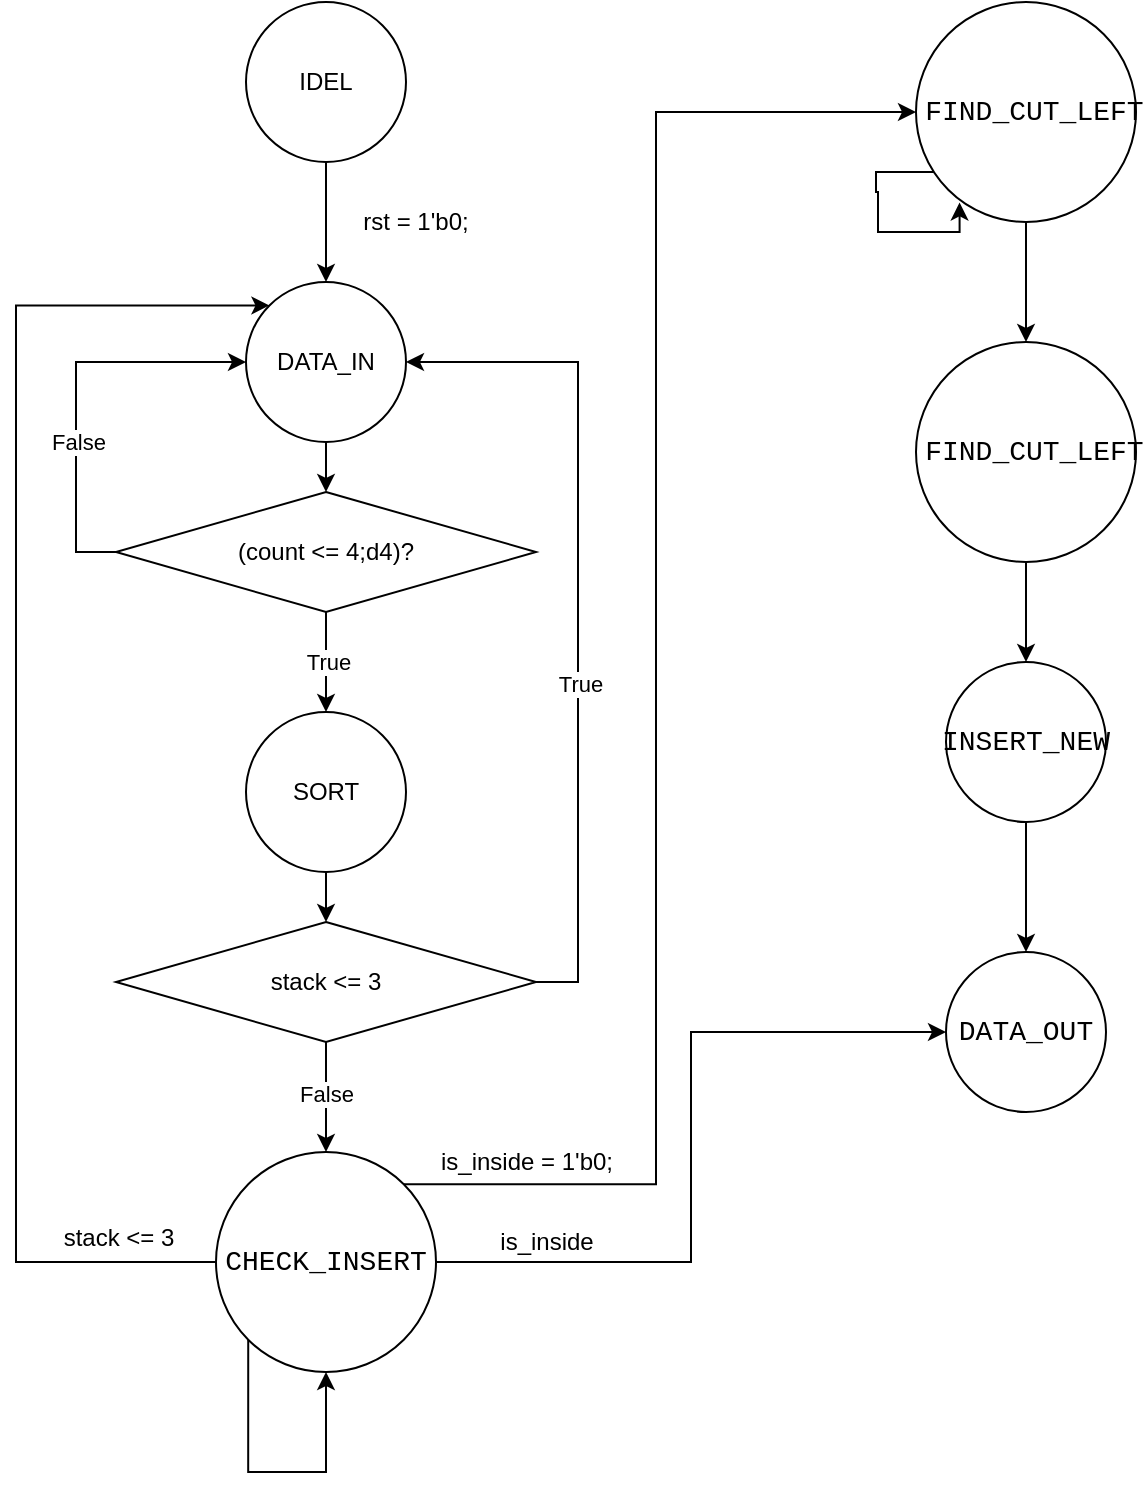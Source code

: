 <mxfile version="26.2.13">
  <diagram name="第 1 页" id="Wf5bCm0vmmasbA9ZrJEz">
    <mxGraphModel dx="1189" dy="594" grid="1" gridSize="10" guides="1" tooltips="1" connect="1" arrows="1" fold="1" page="1" pageScale="1" pageWidth="827" pageHeight="1169" math="0" shadow="0">
      <root>
        <mxCell id="0" />
        <mxCell id="1" parent="0" />
        <mxCell id="UGEjBkd4AifreBT5Tn5z-3" style="edgeStyle=orthogonalEdgeStyle;rounded=0;orthogonalLoop=1;jettySize=auto;html=1;entryX=0.5;entryY=0;entryDx=0;entryDy=0;" edge="1" parent="1" source="UGEjBkd4AifreBT5Tn5z-1" target="UGEjBkd4AifreBT5Tn5z-2">
          <mxGeometry relative="1" as="geometry" />
        </mxCell>
        <mxCell id="UGEjBkd4AifreBT5Tn5z-1" value="IDEL" style="ellipse;whiteSpace=wrap;html=1;aspect=fixed;" vertex="1" parent="1">
          <mxGeometry x="205" y="45" width="80" height="80" as="geometry" />
        </mxCell>
        <mxCell id="UGEjBkd4AifreBT5Tn5z-18" style="edgeStyle=orthogonalEdgeStyle;rounded=0;orthogonalLoop=1;jettySize=auto;html=1;entryX=0.5;entryY=0;entryDx=0;entryDy=0;" edge="1" parent="1" source="UGEjBkd4AifreBT5Tn5z-2" target="UGEjBkd4AifreBT5Tn5z-17">
          <mxGeometry relative="1" as="geometry" />
        </mxCell>
        <mxCell id="UGEjBkd4AifreBT5Tn5z-2" value="DATA_IN" style="ellipse;whiteSpace=wrap;html=1;aspect=fixed;" vertex="1" parent="1">
          <mxGeometry x="205" y="185" width="80" height="80" as="geometry" />
        </mxCell>
        <mxCell id="UGEjBkd4AifreBT5Tn5z-4" value="rst = 1&#39;b0;" style="text;html=1;align=center;verticalAlign=middle;whiteSpace=wrap;rounded=0;" vertex="1" parent="1">
          <mxGeometry x="260" y="140" width="60" height="30" as="geometry" />
        </mxCell>
        <mxCell id="UGEjBkd4AifreBT5Tn5z-24" style="edgeStyle=orthogonalEdgeStyle;rounded=0;orthogonalLoop=1;jettySize=auto;html=1;entryX=0.5;entryY=0;entryDx=0;entryDy=0;" edge="1" parent="1" source="UGEjBkd4AifreBT5Tn5z-5" target="UGEjBkd4AifreBT5Tn5z-23">
          <mxGeometry relative="1" as="geometry" />
        </mxCell>
        <mxCell id="UGEjBkd4AifreBT5Tn5z-5" value="SORT" style="ellipse;whiteSpace=wrap;html=1;aspect=fixed;" vertex="1" parent="1">
          <mxGeometry x="205" y="400" width="80" height="80" as="geometry" />
        </mxCell>
        <mxCell id="UGEjBkd4AifreBT5Tn5z-32" style="edgeStyle=orthogonalEdgeStyle;rounded=0;orthogonalLoop=1;jettySize=auto;html=1;exitX=1;exitY=0.5;exitDx=0;exitDy=0;entryX=0;entryY=0.5;entryDx=0;entryDy=0;" edge="1" parent="1" source="UGEjBkd4AifreBT5Tn5z-6" target="UGEjBkd4AifreBT5Tn5z-13">
          <mxGeometry relative="1" as="geometry" />
        </mxCell>
        <mxCell id="UGEjBkd4AifreBT5Tn5z-35" style="edgeStyle=orthogonalEdgeStyle;rounded=0;orthogonalLoop=1;jettySize=auto;html=1;exitX=1;exitY=0;exitDx=0;exitDy=0;entryX=0;entryY=0.5;entryDx=0;entryDy=0;" edge="1" parent="1" source="UGEjBkd4AifreBT5Tn5z-6" target="UGEjBkd4AifreBT5Tn5z-9">
          <mxGeometry relative="1" as="geometry">
            <Array as="points">
              <mxPoint x="410" y="636" />
              <mxPoint x="410" y="100" />
            </Array>
          </mxGeometry>
        </mxCell>
        <mxCell id="UGEjBkd4AifreBT5Tn5z-37" style="edgeStyle=orthogonalEdgeStyle;rounded=0;orthogonalLoop=1;jettySize=auto;html=1;exitX=0;exitY=0.5;exitDx=0;exitDy=0;entryX=0;entryY=0;entryDx=0;entryDy=0;" edge="1" parent="1" source="UGEjBkd4AifreBT5Tn5z-6" target="UGEjBkd4AifreBT5Tn5z-2">
          <mxGeometry relative="1" as="geometry">
            <Array as="points">
              <mxPoint x="90" y="675" />
              <mxPoint x="90" y="197" />
            </Array>
          </mxGeometry>
        </mxCell>
        <mxCell id="UGEjBkd4AifreBT5Tn5z-39" style="edgeStyle=orthogonalEdgeStyle;rounded=0;orthogonalLoop=1;jettySize=auto;html=1;exitX=0;exitY=1;exitDx=0;exitDy=0;entryX=0.5;entryY=1;entryDx=0;entryDy=0;" edge="1" parent="1" source="UGEjBkd4AifreBT5Tn5z-6" target="UGEjBkd4AifreBT5Tn5z-6">
          <mxGeometry relative="1" as="geometry">
            <mxPoint x="250" y="740" as="targetPoint" />
            <Array as="points">
              <mxPoint x="206" y="780" />
              <mxPoint x="245" y="780" />
            </Array>
          </mxGeometry>
        </mxCell>
        <mxCell id="UGEjBkd4AifreBT5Tn5z-6" value="&lt;div style=&quot;font-family: Consolas, &amp;quot;Courier New&amp;quot;, monospace; font-size: 14px; line-height: 19px; white-space: pre;&quot;&gt;&lt;font style=&quot;color: rgb(0, 0, 0);&quot;&gt;CHECK_INSERT&lt;/font&gt;&lt;/div&gt;" style="ellipse;whiteSpace=wrap;html=1;aspect=fixed;" vertex="1" parent="1">
          <mxGeometry x="190" y="620" width="110" height="110" as="geometry" />
        </mxCell>
        <mxCell id="UGEjBkd4AifreBT5Tn5z-40" style="edgeStyle=orthogonalEdgeStyle;rounded=0;orthogonalLoop=1;jettySize=auto;html=1;entryX=0.5;entryY=0;entryDx=0;entryDy=0;" edge="1" parent="1" source="UGEjBkd4AifreBT5Tn5z-9" target="UGEjBkd4AifreBT5Tn5z-10">
          <mxGeometry relative="1" as="geometry" />
        </mxCell>
        <mxCell id="UGEjBkd4AifreBT5Tn5z-43" style="edgeStyle=orthogonalEdgeStyle;rounded=0;orthogonalLoop=1;jettySize=auto;html=1;exitX=0.085;exitY=0.729;exitDx=0;exitDy=0;entryX=0.198;entryY=0.911;entryDx=0;entryDy=0;entryPerimeter=0;exitPerimeter=0;" edge="1" parent="1" source="UGEjBkd4AifreBT5Tn5z-9" target="UGEjBkd4AifreBT5Tn5z-9">
          <mxGeometry relative="1" as="geometry">
            <mxPoint x="560" y="180" as="targetPoint" />
            <Array as="points">
              <mxPoint x="556" y="125" />
              <mxPoint x="556" y="130" />
              <mxPoint x="520" y="130" />
              <mxPoint x="520" y="140" />
              <mxPoint x="521" y="140" />
              <mxPoint x="521" y="160" />
              <mxPoint x="562" y="160" />
            </Array>
          </mxGeometry>
        </mxCell>
        <mxCell id="UGEjBkd4AifreBT5Tn5z-9" value="&lt;div style=&quot;font-family: Consolas, &amp;quot;Courier New&amp;quot;, monospace; font-size: 14px; line-height: 19px; white-space: pre;&quot;&gt;&lt;div style=&quot;line-height: 19px;&quot;&gt;&amp;nbsp;FIND_CUT_LEFT&lt;/div&gt;&lt;/div&gt;" style="ellipse;whiteSpace=wrap;html=1;aspect=fixed;fontColor=#000000;labelBackgroundColor=none;" vertex="1" parent="1">
          <mxGeometry x="540" y="45" width="110" height="110" as="geometry" />
        </mxCell>
        <mxCell id="UGEjBkd4AifreBT5Tn5z-41" style="edgeStyle=orthogonalEdgeStyle;rounded=0;orthogonalLoop=1;jettySize=auto;html=1;entryX=0.5;entryY=0;entryDx=0;entryDy=0;" edge="1" parent="1" source="UGEjBkd4AifreBT5Tn5z-10" target="UGEjBkd4AifreBT5Tn5z-12">
          <mxGeometry relative="1" as="geometry" />
        </mxCell>
        <mxCell id="UGEjBkd4AifreBT5Tn5z-10" value="&lt;div style=&quot;font-family: Consolas, &amp;quot;Courier New&amp;quot;, monospace; font-size: 14px; line-height: 19px; white-space: pre;&quot;&gt;&lt;div style=&quot;line-height: 19px;&quot;&gt;&amp;nbsp;FIND_CUT_LEFT&lt;/div&gt;&lt;/div&gt;" style="ellipse;whiteSpace=wrap;html=1;aspect=fixed;fontColor=#000000;labelBackgroundColor=none;" vertex="1" parent="1">
          <mxGeometry x="540" y="215" width="110" height="110" as="geometry" />
        </mxCell>
        <mxCell id="UGEjBkd4AifreBT5Tn5z-42" style="edgeStyle=orthogonalEdgeStyle;rounded=0;orthogonalLoop=1;jettySize=auto;html=1;entryX=0.5;entryY=0;entryDx=0;entryDy=0;" edge="1" parent="1" source="UGEjBkd4AifreBT5Tn5z-12" target="UGEjBkd4AifreBT5Tn5z-13">
          <mxGeometry relative="1" as="geometry" />
        </mxCell>
        <mxCell id="UGEjBkd4AifreBT5Tn5z-12" value="&lt;div style=&quot;font-family: Consolas, &amp;quot;Courier New&amp;quot;, monospace; font-size: 14px; line-height: 19px; white-space: pre;&quot;&gt;INSERT_NEW&lt;/div&gt;" style="ellipse;whiteSpace=wrap;html=1;aspect=fixed;fontColor=#000000;labelBackgroundColor=none;" vertex="1" parent="1">
          <mxGeometry x="555" y="375" width="80" height="80" as="geometry" />
        </mxCell>
        <mxCell id="UGEjBkd4AifreBT5Tn5z-13" value="&lt;div style=&quot;font-family: Consolas, &amp;quot;Courier New&amp;quot;, monospace; font-size: 14px; line-height: 19px; white-space: pre;&quot;&gt;DATA_OUT&lt;/div&gt;" style="ellipse;whiteSpace=wrap;html=1;aspect=fixed;fontColor=#000000;labelBackgroundColor=none;" vertex="1" parent="1">
          <mxGeometry x="555" y="520" width="80" height="80" as="geometry" />
        </mxCell>
        <mxCell id="UGEjBkd4AifreBT5Tn5z-19" style="edgeStyle=orthogonalEdgeStyle;rounded=0;orthogonalLoop=1;jettySize=auto;html=1;entryX=0.5;entryY=0;entryDx=0;entryDy=0;" edge="1" parent="1" source="UGEjBkd4AifreBT5Tn5z-17" target="UGEjBkd4AifreBT5Tn5z-5">
          <mxGeometry relative="1" as="geometry" />
        </mxCell>
        <mxCell id="UGEjBkd4AifreBT5Tn5z-21" value="True" style="edgeLabel;html=1;align=center;verticalAlign=middle;resizable=0;points=[];" vertex="1" connectable="0" parent="UGEjBkd4AifreBT5Tn5z-19">
          <mxGeometry x="-0.019" y="1" relative="1" as="geometry">
            <mxPoint as="offset" />
          </mxGeometry>
        </mxCell>
        <mxCell id="UGEjBkd4AifreBT5Tn5z-20" style="edgeStyle=orthogonalEdgeStyle;rounded=0;orthogonalLoop=1;jettySize=auto;html=1;exitX=0;exitY=0.5;exitDx=0;exitDy=0;entryX=0;entryY=0.5;entryDx=0;entryDy=0;" edge="1" parent="1" source="UGEjBkd4AifreBT5Tn5z-17" target="UGEjBkd4AifreBT5Tn5z-2">
          <mxGeometry relative="1" as="geometry" />
        </mxCell>
        <mxCell id="UGEjBkd4AifreBT5Tn5z-22" value="False" style="edgeLabel;html=1;align=center;verticalAlign=middle;resizable=0;points=[];" vertex="1" connectable="0" parent="UGEjBkd4AifreBT5Tn5z-20">
          <mxGeometry x="-0.248" y="-1" relative="1" as="geometry">
            <mxPoint as="offset" />
          </mxGeometry>
        </mxCell>
        <mxCell id="UGEjBkd4AifreBT5Tn5z-17" value="(count &amp;lt;= 4;d4)?" style="rhombus;whiteSpace=wrap;html=1;" vertex="1" parent="1">
          <mxGeometry x="140" y="290" width="210" height="60" as="geometry" />
        </mxCell>
        <mxCell id="UGEjBkd4AifreBT5Tn5z-25" style="edgeStyle=orthogonalEdgeStyle;rounded=0;orthogonalLoop=1;jettySize=auto;html=1;" edge="1" parent="1" source="UGEjBkd4AifreBT5Tn5z-23" target="UGEjBkd4AifreBT5Tn5z-6">
          <mxGeometry relative="1" as="geometry" />
        </mxCell>
        <mxCell id="UGEjBkd4AifreBT5Tn5z-27" value="False" style="edgeLabel;html=1;align=center;verticalAlign=middle;resizable=0;points=[];" vertex="1" connectable="0" parent="UGEjBkd4AifreBT5Tn5z-25">
          <mxGeometry x="-0.079" y="-1" relative="1" as="geometry">
            <mxPoint x="1" as="offset" />
          </mxGeometry>
        </mxCell>
        <mxCell id="UGEjBkd4AifreBT5Tn5z-26" style="edgeStyle=orthogonalEdgeStyle;rounded=0;orthogonalLoop=1;jettySize=auto;html=1;entryX=1;entryY=0.5;entryDx=0;entryDy=0;" edge="1" parent="1" source="UGEjBkd4AifreBT5Tn5z-23" target="UGEjBkd4AifreBT5Tn5z-2">
          <mxGeometry relative="1" as="geometry">
            <mxPoint x="370" y="220" as="targetPoint" />
            <Array as="points">
              <mxPoint x="371" y="535" />
              <mxPoint x="371" y="225" />
            </Array>
          </mxGeometry>
        </mxCell>
        <mxCell id="UGEjBkd4AifreBT5Tn5z-28" value="True" style="edgeLabel;html=1;align=center;verticalAlign=middle;resizable=0;points=[];" vertex="1" connectable="0" parent="UGEjBkd4AifreBT5Tn5z-26">
          <mxGeometry x="-0.185" y="-1" relative="1" as="geometry">
            <mxPoint as="offset" />
          </mxGeometry>
        </mxCell>
        <mxCell id="UGEjBkd4AifreBT5Tn5z-23" value="stack &amp;lt;= 3" style="rhombus;whiteSpace=wrap;html=1;" vertex="1" parent="1">
          <mxGeometry x="140" y="505" width="210" height="60" as="geometry" />
        </mxCell>
        <mxCell id="UGEjBkd4AifreBT5Tn5z-34" value="is_inside" style="text;html=1;align=center;verticalAlign=middle;resizable=0;points=[];autosize=1;strokeColor=none;fillColor=none;" vertex="1" parent="1">
          <mxGeometry x="320" y="650" width="70" height="30" as="geometry" />
        </mxCell>
        <mxCell id="UGEjBkd4AifreBT5Tn5z-36" value="is_inside = 1&#39;b0;" style="text;html=1;align=center;verticalAlign=middle;resizable=0;points=[];autosize=1;strokeColor=none;fillColor=none;" vertex="1" parent="1">
          <mxGeometry x="290" y="610" width="110" height="30" as="geometry" />
        </mxCell>
        <mxCell id="UGEjBkd4AifreBT5Tn5z-38" value="stack &amp;lt;= 3" style="text;html=1;align=center;verticalAlign=middle;resizable=0;points=[];autosize=1;strokeColor=none;fillColor=none;" vertex="1" parent="1">
          <mxGeometry x="101" y="648" width="80" height="30" as="geometry" />
        </mxCell>
      </root>
    </mxGraphModel>
  </diagram>
</mxfile>

